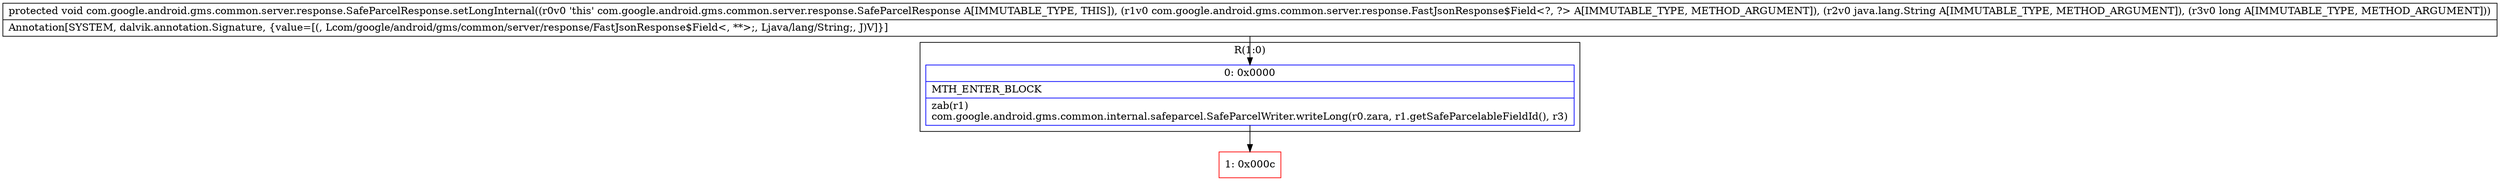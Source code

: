 digraph "CFG forcom.google.android.gms.common.server.response.SafeParcelResponse.setLongInternal(Lcom\/google\/android\/gms\/common\/server\/response\/FastJsonResponse$Field;Ljava\/lang\/String;J)V" {
subgraph cluster_Region_765986123 {
label = "R(1:0)";
node [shape=record,color=blue];
Node_0 [shape=record,label="{0\:\ 0x0000|MTH_ENTER_BLOCK\l|zab(r1)\lcom.google.android.gms.common.internal.safeparcel.SafeParcelWriter.writeLong(r0.zara, r1.getSafeParcelableFieldId(), r3)\l}"];
}
Node_1 [shape=record,color=red,label="{1\:\ 0x000c}"];
MethodNode[shape=record,label="{protected void com.google.android.gms.common.server.response.SafeParcelResponse.setLongInternal((r0v0 'this' com.google.android.gms.common.server.response.SafeParcelResponse A[IMMUTABLE_TYPE, THIS]), (r1v0 com.google.android.gms.common.server.response.FastJsonResponse$Field\<?, ?\> A[IMMUTABLE_TYPE, METHOD_ARGUMENT]), (r2v0 java.lang.String A[IMMUTABLE_TYPE, METHOD_ARGUMENT]), (r3v0 long A[IMMUTABLE_TYPE, METHOD_ARGUMENT]))  | Annotation[SYSTEM, dalvik.annotation.Signature, \{value=[(, Lcom\/google\/android\/gms\/common\/server\/response\/FastJsonResponse$Field\<, **\>;, Ljava\/lang\/String;, J)V]\}]\l}"];
MethodNode -> Node_0;
Node_0 -> Node_1;
}

